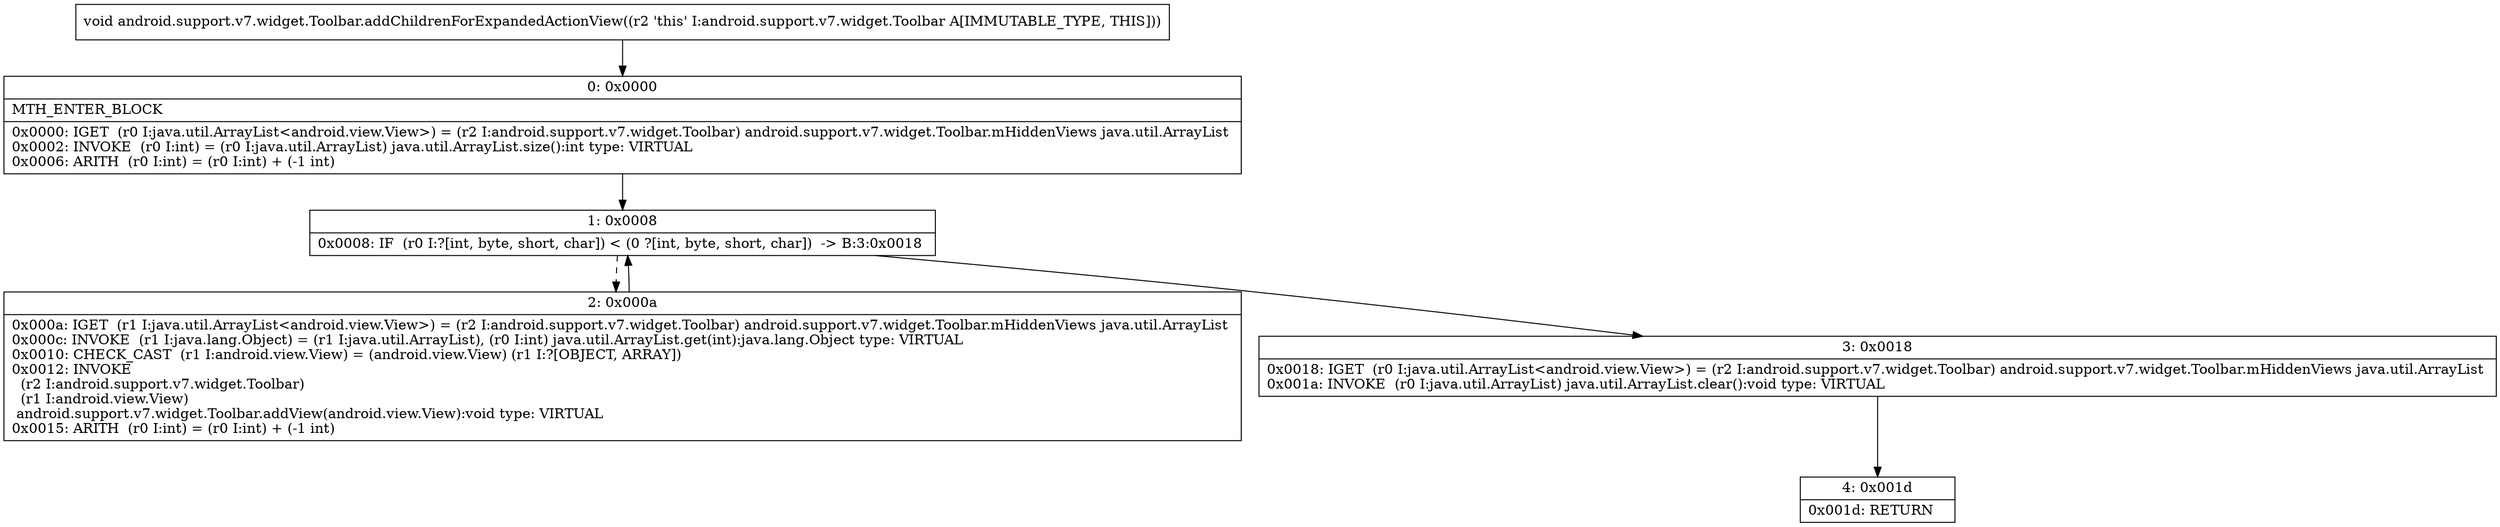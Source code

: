 digraph "CFG forandroid.support.v7.widget.Toolbar.addChildrenForExpandedActionView()V" {
Node_0 [shape=record,label="{0\:\ 0x0000|MTH_ENTER_BLOCK\l|0x0000: IGET  (r0 I:java.util.ArrayList\<android.view.View\>) = (r2 I:android.support.v7.widget.Toolbar) android.support.v7.widget.Toolbar.mHiddenViews java.util.ArrayList \l0x0002: INVOKE  (r0 I:int) = (r0 I:java.util.ArrayList) java.util.ArrayList.size():int type: VIRTUAL \l0x0006: ARITH  (r0 I:int) = (r0 I:int) + (\-1 int) \l}"];
Node_1 [shape=record,label="{1\:\ 0x0008|0x0008: IF  (r0 I:?[int, byte, short, char]) \< (0 ?[int, byte, short, char])  \-\> B:3:0x0018 \l}"];
Node_2 [shape=record,label="{2\:\ 0x000a|0x000a: IGET  (r1 I:java.util.ArrayList\<android.view.View\>) = (r2 I:android.support.v7.widget.Toolbar) android.support.v7.widget.Toolbar.mHiddenViews java.util.ArrayList \l0x000c: INVOKE  (r1 I:java.lang.Object) = (r1 I:java.util.ArrayList), (r0 I:int) java.util.ArrayList.get(int):java.lang.Object type: VIRTUAL \l0x0010: CHECK_CAST  (r1 I:android.view.View) = (android.view.View) (r1 I:?[OBJECT, ARRAY]) \l0x0012: INVOKE  \l  (r2 I:android.support.v7.widget.Toolbar)\l  (r1 I:android.view.View)\l android.support.v7.widget.Toolbar.addView(android.view.View):void type: VIRTUAL \l0x0015: ARITH  (r0 I:int) = (r0 I:int) + (\-1 int) \l}"];
Node_3 [shape=record,label="{3\:\ 0x0018|0x0018: IGET  (r0 I:java.util.ArrayList\<android.view.View\>) = (r2 I:android.support.v7.widget.Toolbar) android.support.v7.widget.Toolbar.mHiddenViews java.util.ArrayList \l0x001a: INVOKE  (r0 I:java.util.ArrayList) java.util.ArrayList.clear():void type: VIRTUAL \l}"];
Node_4 [shape=record,label="{4\:\ 0x001d|0x001d: RETURN   \l}"];
MethodNode[shape=record,label="{void android.support.v7.widget.Toolbar.addChildrenForExpandedActionView((r2 'this' I:android.support.v7.widget.Toolbar A[IMMUTABLE_TYPE, THIS])) }"];
MethodNode -> Node_0;
Node_0 -> Node_1;
Node_1 -> Node_2[style=dashed];
Node_1 -> Node_3;
Node_2 -> Node_1;
Node_3 -> Node_4;
}

